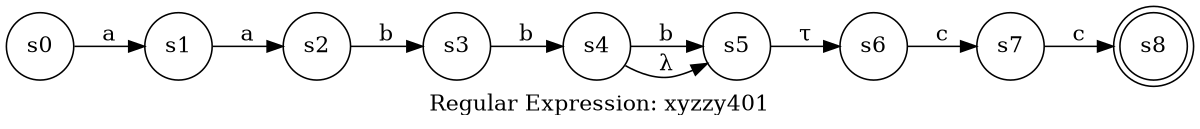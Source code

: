 digraph finite_state_machine {
	label="Regular Expression: xyzzy401";
	rankdir=LR;
	size="8,5"
	node [shape = doublecircle]; s8;
	node [shape = circle];
	s0 -> s1 [ label = "a" ];
	s1 -> s2 [ label = "a" ];
	s2 -> s3 [ label = "b" ];
	s3 -> s4 [ label = "b" ];
	s4 -> s5 [ label = "b" ];
	s4 -> s5 [ label = "λ" ];
	s5 -> s6 [ label = "τ" ];
	s6 -> s7 [ label = "c" ];
	s7 -> s8 [ label = "c" ];
}
